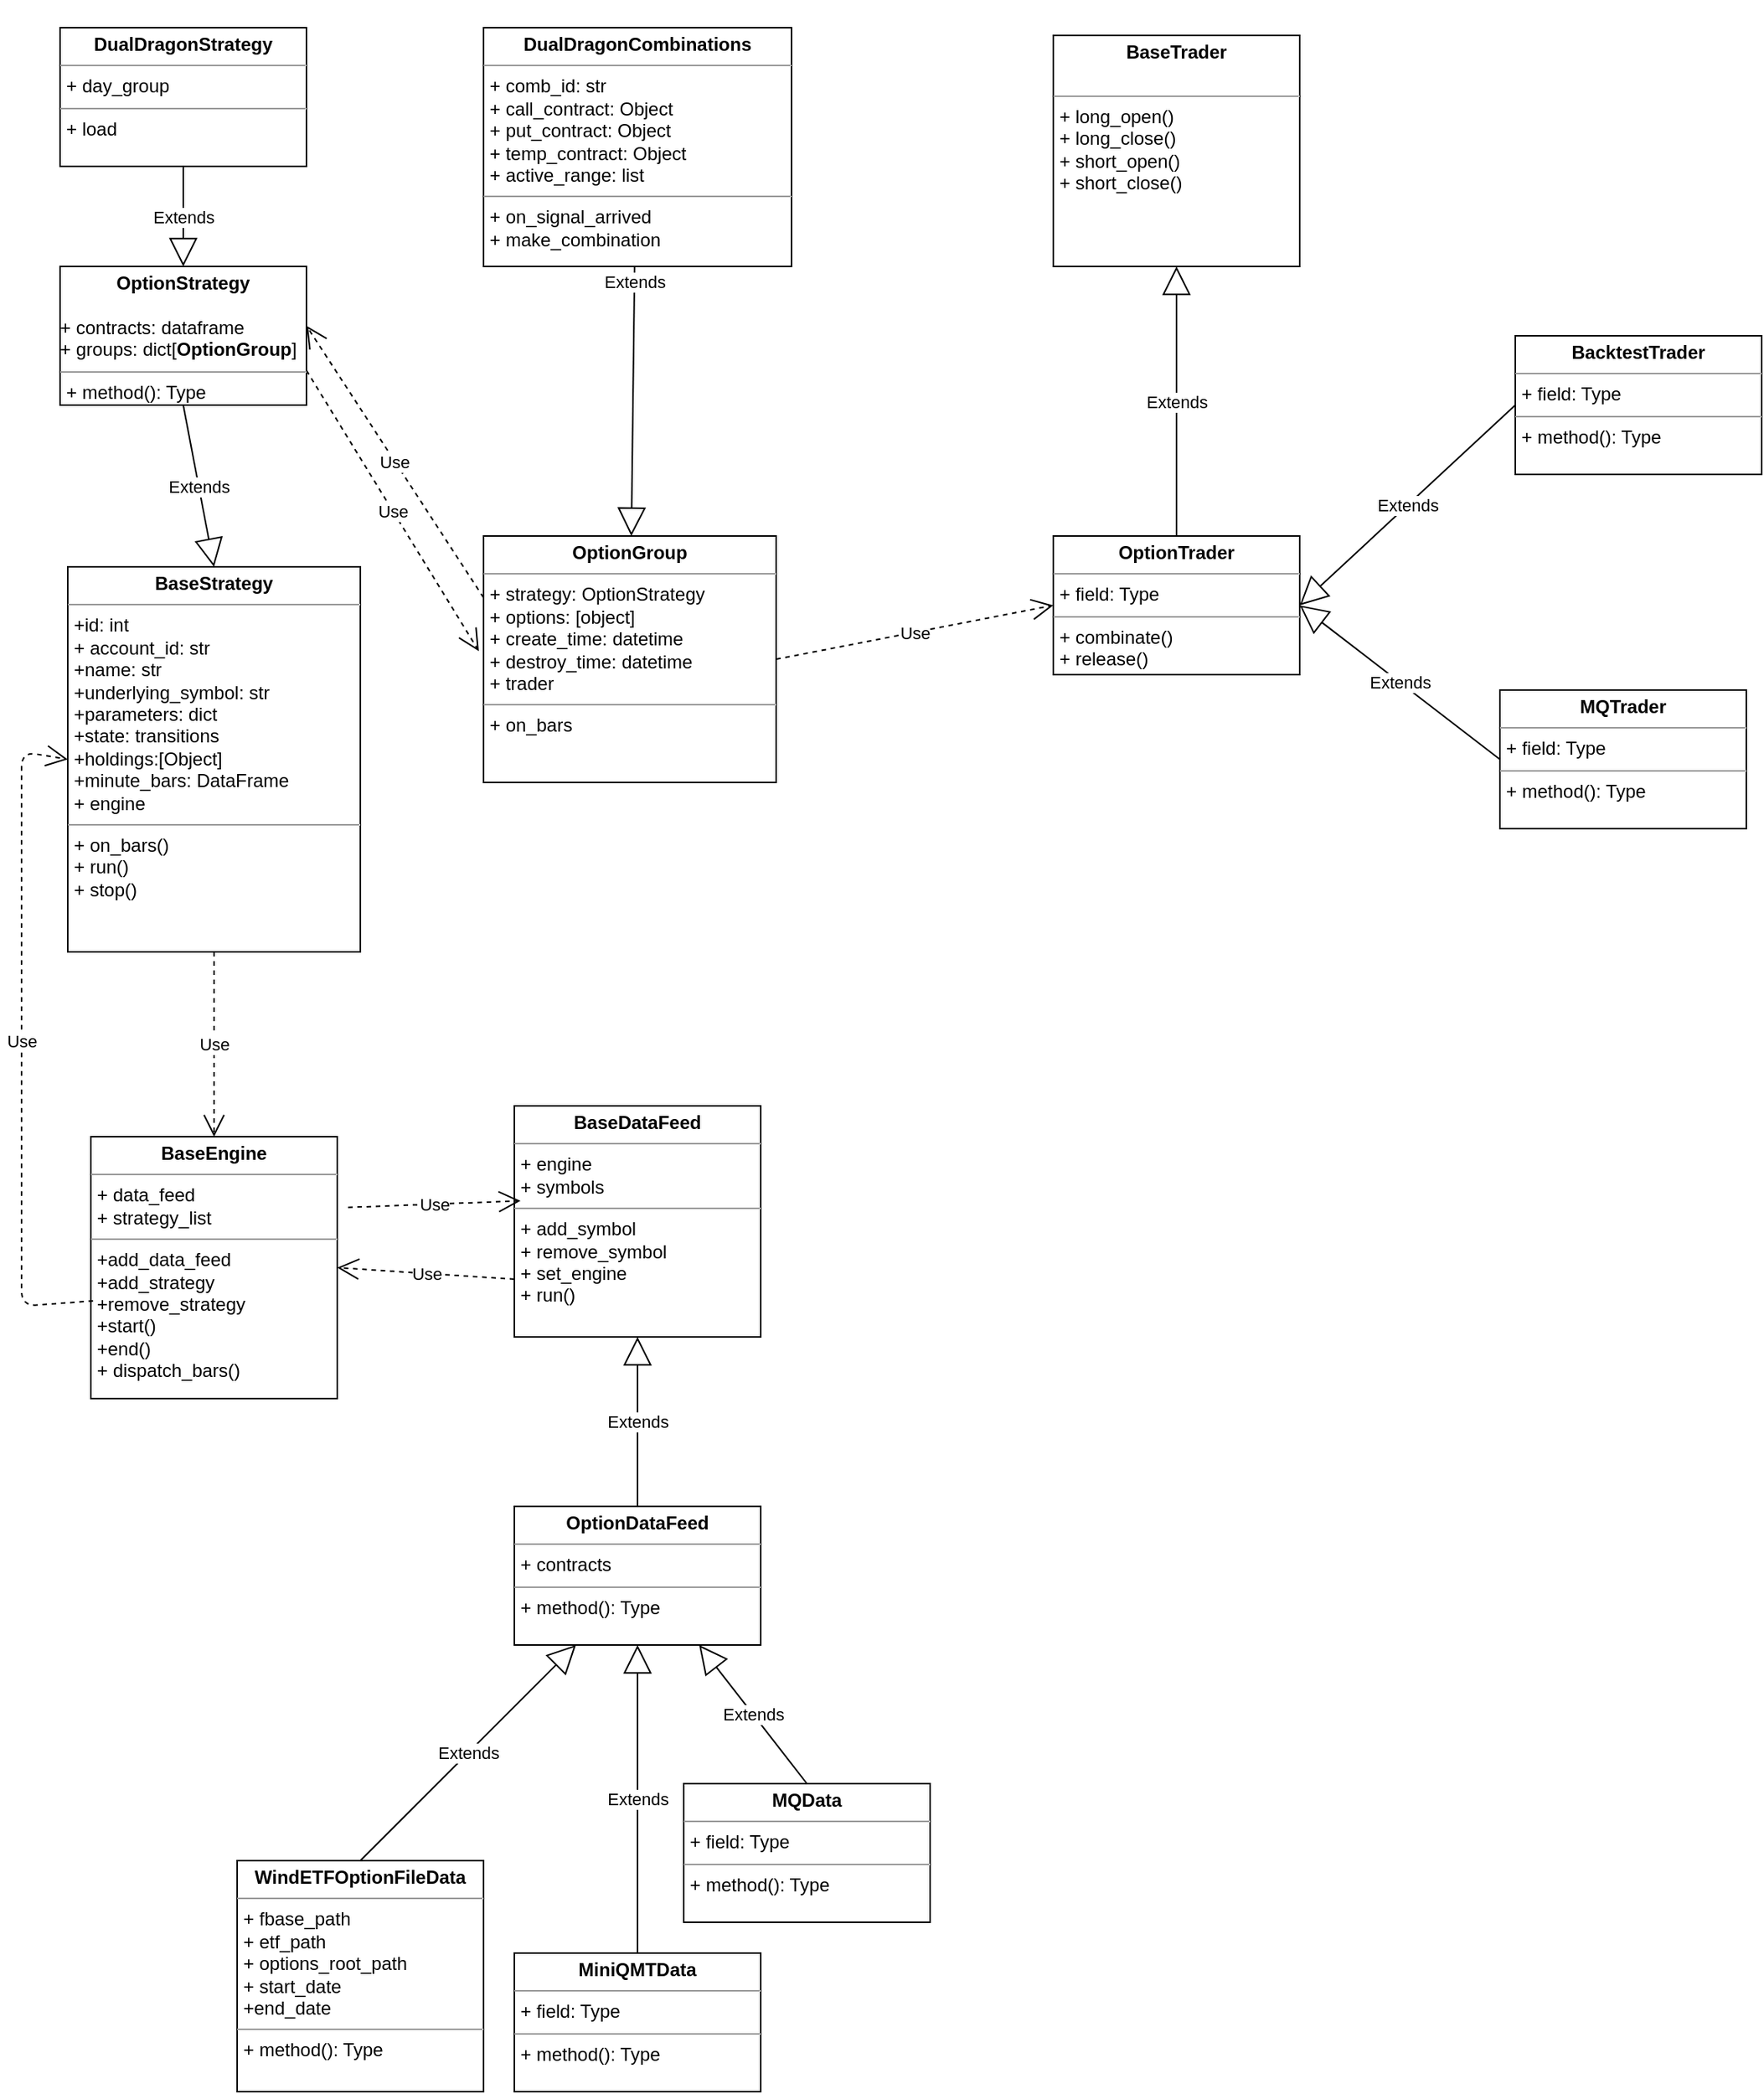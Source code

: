 <mxfile>
    <diagram id="htG9ahlh9vOJcu9ZmJi6" name="第 1 页">
        <mxGraphModel dx="813" dy="443" grid="1" gridSize="10" guides="1" tooltips="1" connect="1" arrows="1" fold="1" page="1" pageScale="1" pageWidth="827" pageHeight="1169" math="0" shadow="0">
            <root>
                <mxCell id="0"/>
                <mxCell id="1" parent="0"/>
                <mxCell id="7" value="&lt;p style=&quot;margin:0px;margin-top:4px;text-align:center;&quot;&gt;&lt;b&gt;BaseStrategy&lt;/b&gt;&lt;/p&gt;&lt;hr size=&quot;1&quot;&gt;&lt;p style=&quot;margin:0px;margin-left:4px;&quot;&gt;+id: int&lt;/p&gt;&lt;p style=&quot;margin:0px;margin-left:4px;&quot;&gt;+&amp;nbsp;account_id: str&lt;br&gt;+name: str&lt;br&gt;+underlying_symbol: str&lt;br&gt;&lt;span style=&quot;background-color: initial;&quot;&gt;+parameters: dict&lt;/span&gt;&lt;br&gt;&lt;/p&gt;&lt;p style=&quot;margin:0px;margin-left:4px;&quot;&gt;+state: transitions&lt;br&gt;+holdings:[Object]&lt;br&gt;+minute_bars: DataFrame&lt;/p&gt;&lt;p style=&quot;margin:0px;margin-left:4px;&quot;&gt;+ engine&lt;/p&gt;&lt;hr size=&quot;1&quot;&gt;&lt;p style=&quot;margin:0px;margin-left:4px;&quot;&gt;&lt;span style=&quot;background-color: initial;&quot;&gt;+ on_bars()&lt;/span&gt;&lt;br&gt;&lt;/p&gt;&lt;p style=&quot;margin:0px;margin-left:4px;&quot;&gt;+ run()&lt;/p&gt;&lt;p style=&quot;margin:0px;margin-left:4px;&quot;&gt;+ stop()&lt;/p&gt;&lt;p style=&quot;margin:0px;margin-left:4px;&quot;&gt;&lt;br&gt;&lt;/p&gt;" style="verticalAlign=top;align=left;overflow=fill;fontSize=12;fontFamily=Helvetica;html=1;" parent="1" vertex="1">
                    <mxGeometry x="60" y="370" width="190" height="250" as="geometry"/>
                </mxCell>
                <mxCell id="13" value="Use" style="endArrow=open;endSize=12;dashed=1;html=1;entryX=-0.016;entryY=0.467;entryDx=0;entryDy=0;exitX=1;exitY=0.75;exitDx=0;exitDy=0;entryPerimeter=0;" parent="1" source="41" target="19" edge="1">
                    <mxGeometry x="-0.001" width="160" relative="1" as="geometry">
                        <mxPoint x="480" y="350" as="sourcePoint"/>
                        <mxPoint x="610" y="220" as="targetPoint"/>
                        <mxPoint as="offset"/>
                    </mxGeometry>
                </mxCell>
                <mxCell id="14" value="Extends" style="endArrow=block;endSize=16;endFill=0;html=1;exitX=0.5;exitY=0;exitDx=0;exitDy=0;" parent="1" source="15" target="19" edge="1">
                    <mxGeometry width="160" relative="1" as="geometry">
                        <mxPoint x="705" y="380" as="sourcePoint"/>
                        <mxPoint x="705" y="330" as="targetPoint"/>
                    </mxGeometry>
                </mxCell>
                <mxCell id="15" value="&lt;p style=&quot;margin:0px;margin-top:4px;text-align:center;&quot;&gt;&lt;b&gt;DualDragonCombinations&lt;/b&gt;&lt;/p&gt;&lt;hr size=&quot;1&quot;&gt;&lt;p style=&quot;margin:0px;margin-left:4px;&quot;&gt;+ comb_id: str&lt;br&gt;+ call_contract: Object&lt;br&gt;+ put_contract: Object&lt;br&gt;+ temp_contract: Object&lt;br&gt;+ active_range: list&lt;/p&gt;&lt;hr size=&quot;1&quot;&gt;&lt;p style=&quot;margin:0px;margin-left:4px;&quot;&gt;+ on_signal_arrived&lt;br&gt;+ make_combination&lt;/p&gt;" style="verticalAlign=top;align=left;overflow=fill;fontSize=12;fontFamily=Helvetica;html=1;" parent="1" vertex="1">
                    <mxGeometry x="330" y="20" width="200" height="155" as="geometry"/>
                </mxCell>
                <mxCell id="16" value="Use" style="endArrow=open;endSize=12;dashed=1;html=1;exitX=0;exitY=0.25;exitDx=0;exitDy=0;entryX=1;entryY=0.428;entryDx=0;entryDy=0;entryPerimeter=0;" parent="1" source="19" target="41" edge="1">
                    <mxGeometry width="160" relative="1" as="geometry">
                        <mxPoint x="603.54" y="139.7" as="sourcePoint"/>
                        <mxPoint x="470" y="400" as="targetPoint"/>
                    </mxGeometry>
                </mxCell>
                <mxCell id="17" value="&lt;p style=&quot;margin:0px;margin-top:4px;text-align:center;&quot;&gt;&lt;b&gt;DualDragonStrategy&lt;/b&gt;&lt;/p&gt;&lt;hr size=&quot;1&quot;&gt;&lt;p style=&quot;margin:0px;margin-left:4px;&quot;&gt;+ day_group&lt;/p&gt;&lt;hr size=&quot;1&quot;&gt;&lt;p style=&quot;margin:0px;margin-left:4px;&quot;&gt;+ load&lt;/p&gt;" style="verticalAlign=top;align=left;overflow=fill;fontSize=12;fontFamily=Helvetica;html=1;" parent="1" vertex="1">
                    <mxGeometry x="55" y="20" width="160" height="90" as="geometry"/>
                </mxCell>
                <mxCell id="18" value="Extends" style="endArrow=block;endSize=16;endFill=0;html=1;startArrow=none;exitX=0.5;exitY=1;exitDx=0;exitDy=0;entryX=0.5;entryY=0;entryDx=0;entryDy=0;" parent="1" source="17" target="41" edge="1">
                    <mxGeometry width="160" relative="1" as="geometry">
                        <mxPoint x="200" y="520" as="sourcePoint"/>
                        <mxPoint x="330" y="280" as="targetPoint"/>
                    </mxGeometry>
                </mxCell>
                <mxCell id="19" value="&lt;p style=&quot;margin:0px;margin-top:4px;text-align:center;&quot;&gt;&lt;b&gt;OptionGroup&lt;/b&gt;&lt;/p&gt;&lt;hr size=&quot;1&quot;&gt;&lt;p style=&quot;margin:0px;margin-left:4px;&quot;&gt;+ strategy: OptionStrategy&lt;br&gt;+ options: [object]&lt;/p&gt;&lt;p style=&quot;margin:0px;margin-left:4px;&quot;&gt;+ create_time: datetime&lt;br&gt;+ destroy_time: datetime&lt;/p&gt;&lt;p style=&quot;margin:0px;margin-left:4px;&quot;&gt;+ trader&lt;/p&gt;&lt;hr size=&quot;1&quot;&gt;&lt;p style=&quot;margin:0px;margin-left:4px;&quot;&gt;&lt;span style=&quot;background-color: initial;&quot;&gt;+ on_bars&lt;/span&gt;&lt;br&gt;&lt;/p&gt;" style="verticalAlign=top;align=left;overflow=fill;fontSize=12;fontFamily=Helvetica;html=1;" parent="1" vertex="1">
                    <mxGeometry x="330" y="350" width="190" height="160" as="geometry"/>
                </mxCell>
                <mxCell id="20" value="&lt;p style=&quot;margin:0px;margin-top:4px;text-align:center;&quot;&gt;&lt;b&gt;BaseEngine&lt;/b&gt;&lt;/p&gt;&lt;hr size=&quot;1&quot;&gt;&lt;p style=&quot;margin:0px;margin-left:4px;&quot;&gt;+ data_feed&lt;br&gt;+ strategy_list&lt;/p&gt;&lt;hr size=&quot;1&quot;&gt;&lt;p style=&quot;margin:0px;margin-left:4px;&quot;&gt;+add_data_feed&lt;/p&gt;&lt;p style=&quot;margin:0px;margin-left:4px;&quot;&gt;+add_strategy&lt;/p&gt;&lt;p style=&quot;margin:0px;margin-left:4px;&quot;&gt;+remove_strategy&lt;/p&gt;&lt;p style=&quot;margin:0px;margin-left:4px;&quot;&gt;+start()&lt;/p&gt;&lt;p style=&quot;margin:0px;margin-left:4px;&quot;&gt;+end()&lt;/p&gt;&lt;p style=&quot;margin:0px;margin-left:4px;&quot;&gt;+ dispatch_bars()&lt;/p&gt;" style="verticalAlign=top;align=left;overflow=fill;fontSize=12;fontFamily=Helvetica;html=1;" parent="1" vertex="1">
                    <mxGeometry x="75" y="740" width="160" height="170" as="geometry"/>
                </mxCell>
                <mxCell id="22" value="Use" style="endArrow=open;endSize=12;dashed=1;html=1;exitX=0.009;exitY=0.627;exitDx=0;exitDy=0;exitPerimeter=0;entryX=0;entryY=0.5;entryDx=0;entryDy=0;" parent="1" source="20" target="7" edge="1">
                    <mxGeometry width="160" relative="1" as="geometry">
                        <mxPoint x="-90" y="464.5" as="sourcePoint"/>
                        <mxPoint x="70" y="464.5" as="targetPoint"/>
                        <Array as="points">
                            <mxPoint x="30" y="850"/>
                            <mxPoint x="30" y="490"/>
                        </Array>
                    </mxGeometry>
                </mxCell>
                <mxCell id="23" value="&lt;p style=&quot;margin:0px;margin-top:4px;text-align:center;&quot;&gt;&lt;b&gt;BaseDataFeed&lt;/b&gt;&lt;/p&gt;&lt;hr size=&quot;1&quot;&gt;&lt;p style=&quot;margin:0px;margin-left:4px;&quot;&gt;+ engine&lt;/p&gt;&lt;p style=&quot;margin:0px;margin-left:4px;&quot;&gt;+ symbols&lt;/p&gt;&lt;hr size=&quot;1&quot;&gt;&lt;p style=&quot;margin:0px;margin-left:4px;&quot;&gt;+ add_symbol&lt;/p&gt;&lt;p style=&quot;margin:0px;margin-left:4px;&quot;&gt;+ remove_symbol&lt;/p&gt;&lt;p style=&quot;margin:0px;margin-left:4px;&quot;&gt;+&amp;nbsp;set_engine&lt;/p&gt;&lt;p style=&quot;margin:0px;margin-left:4px;&quot;&gt;+ run()&lt;/p&gt;" style="verticalAlign=top;align=left;overflow=fill;fontSize=12;fontFamily=Helvetica;html=1;" parent="1" vertex="1">
                    <mxGeometry x="350" y="720" width="160" height="150" as="geometry"/>
                </mxCell>
                <mxCell id="24" value="&lt;p style=&quot;margin:0px;margin-top:4px;text-align:center;&quot;&gt;&lt;b&gt;WindETFOptionFileData&lt;/b&gt;&lt;br&gt;&lt;/p&gt;&lt;hr size=&quot;1&quot;&gt;&lt;p style=&quot;margin:0px;margin-left:4px;&quot;&gt;+ f&lt;span style=&quot;background-color: initial;&quot;&gt;base_path&lt;/span&gt;&lt;/p&gt;&lt;p style=&quot;margin:0px;margin-left:4px;&quot;&gt;+ etf_path&lt;/p&gt;&lt;p style=&quot;margin:0px;margin-left:4px;&quot;&gt;+ options_root_path&lt;/p&gt;&lt;p style=&quot;margin:0px;margin-left:4px;&quot;&gt;+ start_date&lt;/p&gt;&lt;p style=&quot;margin:0px;margin-left:4px;&quot;&gt;+end_date&lt;/p&gt;&lt;hr size=&quot;1&quot;&gt;&lt;p style=&quot;margin:0px;margin-left:4px;&quot;&gt;+ method(): Type&lt;/p&gt;" style="verticalAlign=top;align=left;overflow=fill;fontSize=12;fontFamily=Helvetica;html=1;" parent="1" vertex="1">
                    <mxGeometry x="170" y="1210" width="160" height="150" as="geometry"/>
                </mxCell>
                <mxCell id="26" value="Extends" style="endArrow=block;endSize=16;endFill=0;html=1;exitX=0.5;exitY=0;exitDx=0;exitDy=0;entryX=0.25;entryY=1;entryDx=0;entryDy=0;" parent="1" source="24" target="46" edge="1">
                    <mxGeometry width="160" relative="1" as="geometry">
                        <mxPoint x="350" y="600" as="sourcePoint"/>
                        <mxPoint x="490" y="1040" as="targetPoint"/>
                    </mxGeometry>
                </mxCell>
                <mxCell id="27" value="&lt;p style=&quot;margin:0px;margin-top:4px;text-align:center;&quot;&gt;&lt;b&gt;MQData&lt;/b&gt;&lt;/p&gt;&lt;hr size=&quot;1&quot;&gt;&lt;p style=&quot;margin:0px;margin-left:4px;&quot;&gt;+ field: Type&lt;/p&gt;&lt;hr size=&quot;1&quot;&gt;&lt;p style=&quot;margin:0px;margin-left:4px;&quot;&gt;+ method(): Type&lt;/p&gt;" style="verticalAlign=top;align=left;overflow=fill;fontSize=12;fontFamily=Helvetica;html=1;" parent="1" vertex="1">
                    <mxGeometry x="460" y="1160" width="160" height="90" as="geometry"/>
                </mxCell>
                <mxCell id="28" value="Extends" style="endArrow=block;endSize=16;endFill=0;html=1;exitX=0.5;exitY=0;exitDx=0;exitDy=0;entryX=0.75;entryY=1;entryDx=0;entryDy=0;" parent="1" source="27" target="46" edge="1">
                    <mxGeometry width="160" relative="1" as="geometry">
                        <mxPoint x="350" y="600" as="sourcePoint"/>
                        <mxPoint x="510" y="600" as="targetPoint"/>
                    </mxGeometry>
                </mxCell>
                <mxCell id="29" value="&lt;p style=&quot;margin:0px;margin-top:4px;text-align:center;&quot;&gt;&lt;b&gt;MiniQMTData&lt;/b&gt;&lt;/p&gt;&lt;hr size=&quot;1&quot;&gt;&lt;p style=&quot;margin:0px;margin-left:4px;&quot;&gt;+ field: Type&lt;/p&gt;&lt;hr size=&quot;1&quot;&gt;&lt;p style=&quot;margin:0px;margin-left:4px;&quot;&gt;+ method(): Type&lt;/p&gt;" style="verticalAlign=top;align=left;overflow=fill;fontSize=12;fontFamily=Helvetica;html=1;" parent="1" vertex="1">
                    <mxGeometry x="350" y="1270" width="160" height="90" as="geometry"/>
                </mxCell>
                <mxCell id="30" value="Extends" style="endArrow=block;endSize=16;endFill=0;html=1;exitX=0.5;exitY=0;exitDx=0;exitDy=0;entryX=0.5;entryY=1;entryDx=0;entryDy=0;" parent="1" source="29" target="46" edge="1">
                    <mxGeometry width="160" relative="1" as="geometry">
                        <mxPoint x="550" y="600" as="sourcePoint"/>
                        <mxPoint x="730" y="650" as="targetPoint"/>
                    </mxGeometry>
                </mxCell>
                <mxCell id="31" value="Use" style="endArrow=open;endSize=12;dashed=1;html=1;exitX=1.044;exitY=0.27;exitDx=0;exitDy=0;entryX=0.025;entryY=0.411;entryDx=0;entryDy=0;entryPerimeter=0;exitPerimeter=0;" parent="1" source="20" target="23" edge="1">
                    <mxGeometry width="160" relative="1" as="geometry">
                        <mxPoint x="330" y="600" as="sourcePoint"/>
                        <mxPoint x="490" y="600" as="targetPoint"/>
                    </mxGeometry>
                </mxCell>
                <mxCell id="32" value="Use" style="endArrow=open;endSize=12;dashed=1;html=1;entryX=1;entryY=0.5;entryDx=0;entryDy=0;exitX=0;exitY=0.75;exitDx=0;exitDy=0;" parent="1" source="23" target="20" edge="1">
                    <mxGeometry x="-0.002" width="160" relative="1" as="geometry">
                        <mxPoint x="330" y="600" as="sourcePoint"/>
                        <mxPoint x="490" y="600" as="targetPoint"/>
                        <mxPoint as="offset"/>
                    </mxGeometry>
                </mxCell>
                <mxCell id="33" value="&lt;p style=&quot;margin:0px;margin-top:4px;text-align:center;&quot;&gt;&lt;b&gt;BaseTrader&lt;/b&gt;&lt;/p&gt;&lt;p style=&quot;margin:0px;margin-left:4px;&quot;&gt;&lt;br&gt;&lt;/p&gt;&lt;hr size=&quot;1&quot;&gt;&lt;p style=&quot;margin:0px;margin-left:4px;&quot;&gt;+ long_open()&lt;br&gt;+ long_close()&lt;br&gt;+ short_open()&lt;br&gt;+ short_close()&lt;/p&gt;&lt;p style=&quot;margin:0px;margin-left:4px;&quot;&gt;&lt;br&gt;&lt;/p&gt;&lt;p style=&quot;margin:0px;margin-left:4px;&quot;&gt;&lt;br&gt;&lt;/p&gt;" style="verticalAlign=top;align=left;overflow=fill;fontSize=12;fontFamily=Helvetica;html=1;" parent="1" vertex="1">
                    <mxGeometry x="700" y="25" width="160" height="150" as="geometry"/>
                </mxCell>
                <mxCell id="34" value="&lt;p style=&quot;margin:0px;margin-top:4px;text-align:center;&quot;&gt;&lt;b&gt;BacktestTrader&lt;/b&gt;&lt;/p&gt;&lt;hr size=&quot;1&quot;&gt;&lt;p style=&quot;margin:0px;margin-left:4px;&quot;&gt;+ field: Type&lt;/p&gt;&lt;hr size=&quot;1&quot;&gt;&lt;p style=&quot;margin:0px;margin-left:4px;&quot;&gt;+ method(): Type&lt;/p&gt;" style="verticalAlign=top;align=left;overflow=fill;fontSize=12;fontFamily=Helvetica;html=1;" parent="1" vertex="1">
                    <mxGeometry x="1000" y="220" width="160" height="90" as="geometry"/>
                </mxCell>
                <mxCell id="35" value="&lt;p style=&quot;margin:0px;margin-top:4px;text-align:center;&quot;&gt;&lt;b&gt;MQTrader&lt;/b&gt;&lt;/p&gt;&lt;hr size=&quot;1&quot;&gt;&lt;p style=&quot;margin:0px;margin-left:4px;&quot;&gt;+ field: Type&lt;/p&gt;&lt;hr size=&quot;1&quot;&gt;&lt;p style=&quot;margin:0px;margin-left:4px;&quot;&gt;+ method(): Type&lt;/p&gt;" style="verticalAlign=top;align=left;overflow=fill;fontSize=12;fontFamily=Helvetica;html=1;" parent="1" vertex="1">
                    <mxGeometry x="990" y="450" width="160" height="90" as="geometry"/>
                </mxCell>
                <mxCell id="36" value="Extends" style="endArrow=block;endSize=16;endFill=0;html=1;exitX=0;exitY=0.5;exitDx=0;exitDy=0;entryX=1;entryY=0.5;entryDx=0;entryDy=0;" parent="1" source="34" target="44" edge="1">
                    <mxGeometry width="160" relative="1" as="geometry">
                        <mxPoint x="230" y="510" as="sourcePoint"/>
                        <mxPoint x="390" y="510" as="targetPoint"/>
                    </mxGeometry>
                </mxCell>
                <mxCell id="37" value="Extends" style="endArrow=block;endSize=16;endFill=0;html=1;entryX=1;entryY=0.5;entryDx=0;entryDy=0;exitX=0;exitY=0.5;exitDx=0;exitDy=0;" parent="1" source="35" target="44" edge="1">
                    <mxGeometry width="160" relative="1" as="geometry">
                        <mxPoint x="230" y="510" as="sourcePoint"/>
                        <mxPoint x="390" y="510" as="targetPoint"/>
                    </mxGeometry>
                </mxCell>
                <mxCell id="38" value="Use" style="endArrow=open;endSize=12;dashed=1;html=1;exitX=1;exitY=0.5;exitDx=0;exitDy=0;entryX=0;entryY=0.5;entryDx=0;entryDy=0;" parent="1" source="19" target="44" edge="1">
                    <mxGeometry width="160" relative="1" as="geometry">
                        <mxPoint x="450" y="220" as="sourcePoint"/>
                        <mxPoint x="580" y="330" as="targetPoint"/>
                    </mxGeometry>
                </mxCell>
                <mxCell id="40" value="Use" style="endArrow=open;endSize=12;dashed=1;html=1;exitX=0.5;exitY=1;exitDx=0;exitDy=0;entryX=0.5;entryY=0;entryDx=0;entryDy=0;" parent="1" source="7" target="20" edge="1">
                    <mxGeometry width="160" relative="1" as="geometry">
                        <mxPoint x="300" y="660" as="sourcePoint"/>
                        <mxPoint x="460" y="660" as="targetPoint"/>
                    </mxGeometry>
                </mxCell>
                <mxCell id="41" value="&lt;p style=&quot;margin:0px;margin-top:4px;text-align:center;&quot;&gt;&lt;b&gt;OptionStrategy&lt;/b&gt;&lt;/p&gt;&lt;p style=&quot;margin:0px;margin-left:4px;&quot;&gt;&lt;br&gt;&lt;/p&gt;+ contracts: dataframe&lt;br&gt;+ groups: dict[&lt;b style=&quot;text-align: center;&quot;&gt;OptionGroup&lt;/b&gt;]&lt;br&gt;&lt;hr size=&quot;1&quot;&gt;&lt;p style=&quot;margin:0px;margin-left:4px;&quot;&gt;+ method(): Type&lt;/p&gt;" style="verticalAlign=top;align=left;overflow=fill;fontSize=12;fontFamily=Helvetica;html=1;" parent="1" vertex="1">
                    <mxGeometry x="55" y="175" width="160" height="90" as="geometry"/>
                </mxCell>
                <mxCell id="43" value="Extends" style="endArrow=block;endSize=16;endFill=0;html=1;entryX=0.5;entryY=0;entryDx=0;entryDy=0;exitX=0.5;exitY=1;exitDx=0;exitDy=0;" parent="1" source="41" target="7" edge="1">
                    <mxGeometry width="160" relative="1" as="geometry">
                        <mxPoint x="200" y="300" as="sourcePoint"/>
                        <mxPoint x="360" y="300" as="targetPoint"/>
                    </mxGeometry>
                </mxCell>
                <mxCell id="44" value="&lt;p style=&quot;margin:0px;margin-top:4px;text-align:center;&quot;&gt;&lt;b&gt;OptionTrader&lt;/b&gt;&lt;/p&gt;&lt;hr size=&quot;1&quot;&gt;&lt;p style=&quot;margin:0px;margin-left:4px;&quot;&gt;+ field: Type&lt;/p&gt;&lt;hr size=&quot;1&quot;&gt;&lt;p style=&quot;margin:0px;margin-left:4px;&quot;&gt;+ combinate()&lt;br&gt;&lt;/p&gt;&lt;p style=&quot;margin:0px;margin-left:4px;&quot;&gt;+ release()&lt;br&gt;&lt;/p&gt;" style="verticalAlign=top;align=left;overflow=fill;fontSize=12;fontFamily=Helvetica;html=1;" parent="1" vertex="1">
                    <mxGeometry x="700" y="350" width="160" height="90" as="geometry"/>
                </mxCell>
                <mxCell id="45" value="Extends" style="endArrow=block;endSize=16;endFill=0;html=1;entryX=0.5;entryY=1;entryDx=0;entryDy=0;exitX=0.5;exitY=0;exitDx=0;exitDy=0;" parent="1" source="44" target="33" edge="1">
                    <mxGeometry width="160" relative="1" as="geometry">
                        <mxPoint x="450" y="440" as="sourcePoint"/>
                        <mxPoint x="610" y="440" as="targetPoint"/>
                    </mxGeometry>
                </mxCell>
                <mxCell id="46" value="&lt;p style=&quot;margin:0px;margin-top:4px;text-align:center;&quot;&gt;&lt;b&gt;OptionDataFeed&lt;/b&gt;&lt;/p&gt;&lt;hr size=&quot;1&quot;&gt;&lt;p style=&quot;margin:0px;margin-left:4px;&quot;&gt;+ contracts&lt;/p&gt;&lt;hr size=&quot;1&quot;&gt;&lt;p style=&quot;margin:0px;margin-left:4px;&quot;&gt;+ method(): Type&lt;/p&gt;" style="verticalAlign=top;align=left;overflow=fill;fontSize=12;fontFamily=Helvetica;html=1;" vertex="1" parent="1">
                    <mxGeometry x="350" y="980" width="160" height="90" as="geometry"/>
                </mxCell>
                <mxCell id="47" value="Extends" style="endArrow=block;endSize=16;endFill=0;html=1;entryX=0.5;entryY=1;entryDx=0;entryDy=0;" edge="1" parent="1" source="46" target="23">
                    <mxGeometry width="160" relative="1" as="geometry">
                        <mxPoint x="340" y="930" as="sourcePoint"/>
                        <mxPoint x="500" y="930" as="targetPoint"/>
                    </mxGeometry>
                </mxCell>
            </root>
        </mxGraphModel>
    </diagram>
    <diagram id="IitwO0x093Fh_nZ4sYWo" name="第 2 页">
        <mxGraphModel dx="1086" dy="779" grid="1" gridSize="10" guides="1" tooltips="1" connect="1" arrows="1" fold="1" page="1" pageScale="1" pageWidth="827" pageHeight="1169" math="0" shadow="0">
            <root>
                <mxCell id="0"/>
                <mxCell id="1" parent="0"/>
            </root>
        </mxGraphModel>
    </diagram>
</mxfile>